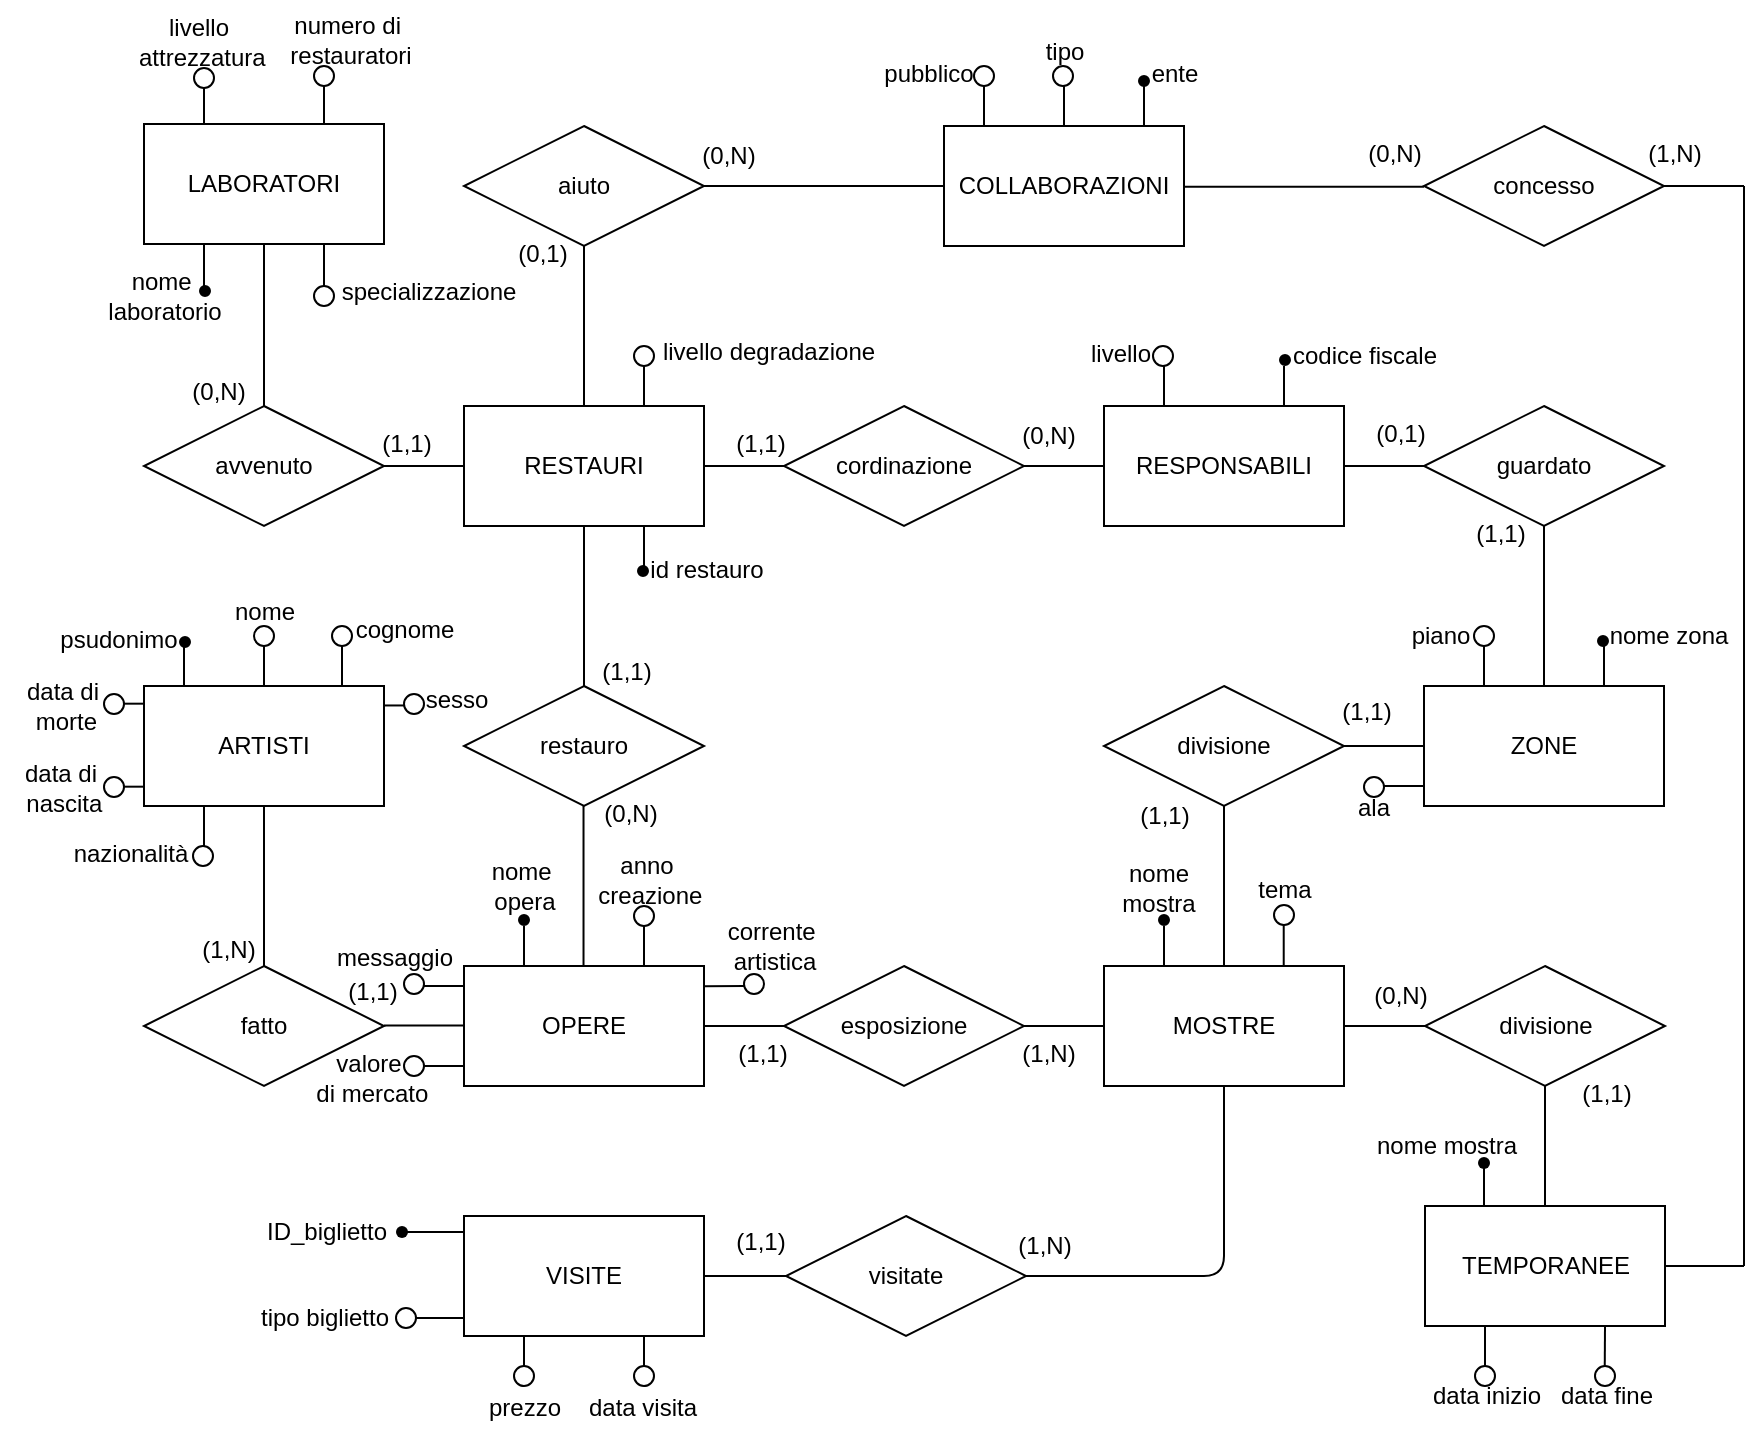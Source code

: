 <mxfile>
    <diagram name="Page-1" id="luR2FFAwwnQC8byFWhqQ">
        <mxGraphModel dx="1461" dy="1836" grid="1" gridSize="10" guides="1" tooltips="1" connect="1" arrows="1" fold="1" page="1" pageScale="1" pageWidth="827" pageHeight="1169" math="0" shadow="0">
            <root>
                <mxCell id="0"/>
                <mxCell id="1" parent="0"/>
                <mxCell id="AryeixgYwKDA9CnlknnB-269" value="OPERE" style="rounded=0;whiteSpace=wrap;html=1;" parent="1" vertex="1">
                    <mxGeometry x="360" y="480" width="120" height="60" as="geometry"/>
                </mxCell>
                <mxCell id="AryeixgYwKDA9CnlknnB-270" value="fatto" style="shape=rhombus;perimeter=rhombusPerimeter;whiteSpace=wrap;html=1;align=center;" parent="1" vertex="1">
                    <mxGeometry x="200" y="480" width="120" height="60" as="geometry"/>
                </mxCell>
                <mxCell id="AryeixgYwKDA9CnlknnB-271" value="ARTISTI" style="rounded=0;whiteSpace=wrap;html=1;" parent="1" vertex="1">
                    <mxGeometry x="200" y="340" width="120" height="60" as="geometry"/>
                </mxCell>
                <mxCell id="AryeixgYwKDA9CnlknnB-282" value="restauro" style="shape=rhombus;perimeter=rhombusPerimeter;whiteSpace=wrap;html=1;align=center;" parent="1" vertex="1">
                    <mxGeometry x="360" y="340" width="120" height="60" as="geometry"/>
                </mxCell>
                <mxCell id="AryeixgYwKDA9CnlknnB-283" value="RESTAURI" style="rounded=0;whiteSpace=wrap;html=1;" parent="1" vertex="1">
                    <mxGeometry x="360" y="200" width="120" height="60" as="geometry"/>
                </mxCell>
                <mxCell id="AryeixgYwKDA9CnlknnB-284" value="avvenuto" style="shape=rhombus;perimeter=rhombusPerimeter;whiteSpace=wrap;html=1;align=center;" parent="1" vertex="1">
                    <mxGeometry x="200" y="200" width="120" height="60" as="geometry"/>
                </mxCell>
                <mxCell id="AryeixgYwKDA9CnlknnB-285" value="LABORATORI" style="rounded=0;whiteSpace=wrap;html=1;" parent="1" vertex="1">
                    <mxGeometry x="200" y="59" width="120" height="60" as="geometry"/>
                </mxCell>
                <mxCell id="AryeixgYwKDA9CnlknnB-286" value="" style="endArrow=none;html=1;rounded=0;exitX=0.5;exitY=1;exitDx=0;exitDy=0;entryX=0.5;entryY=0;entryDx=0;entryDy=0;" parent="1" source="AryeixgYwKDA9CnlknnB-285" target="AryeixgYwKDA9CnlknnB-284" edge="1">
                    <mxGeometry width="50" height="50" relative="1" as="geometry">
                        <mxPoint x="150" y="280" as="sourcePoint"/>
                        <mxPoint x="200" y="230" as="targetPoint"/>
                    </mxGeometry>
                </mxCell>
                <mxCell id="AryeixgYwKDA9CnlknnB-287" value="" style="endArrow=none;html=1;rounded=0;" parent="1" source="AryeixgYwKDA9CnlknnB-284" edge="1">
                    <mxGeometry width="50" height="50" relative="1" as="geometry">
                        <mxPoint x="310" y="280" as="sourcePoint"/>
                        <mxPoint x="360" y="230" as="targetPoint"/>
                    </mxGeometry>
                </mxCell>
                <mxCell id="AryeixgYwKDA9CnlknnB-288" value="" style="endArrow=none;html=1;rounded=0;entryX=0.5;entryY=1;entryDx=0;entryDy=0;exitX=0.5;exitY=0;exitDx=0;exitDy=0;" parent="1" source="AryeixgYwKDA9CnlknnB-282" target="AryeixgYwKDA9CnlknnB-283" edge="1">
                    <mxGeometry width="50" height="50" relative="1" as="geometry">
                        <mxPoint x="380" y="360" as="sourcePoint"/>
                        <mxPoint x="430" y="310" as="targetPoint"/>
                    </mxGeometry>
                </mxCell>
                <mxCell id="AryeixgYwKDA9CnlknnB-289" value="" style="endArrow=none;html=1;rounded=0;entryX=0.5;entryY=1;entryDx=0;entryDy=0;exitX=0.5;exitY=0;exitDx=0;exitDy=0;" parent="1" edge="1">
                    <mxGeometry width="50" height="50" relative="1" as="geometry">
                        <mxPoint x="419.76" y="480" as="sourcePoint"/>
                        <mxPoint x="419.76" y="400" as="targetPoint"/>
                    </mxGeometry>
                </mxCell>
                <mxCell id="AryeixgYwKDA9CnlknnB-298" value="esposizione" style="shape=rhombus;perimeter=rhombusPerimeter;whiteSpace=wrap;html=1;align=center;" parent="1" vertex="1">
                    <mxGeometry x="520" y="480" width="120" height="60" as="geometry"/>
                </mxCell>
                <mxCell id="AryeixgYwKDA9CnlknnB-303" value="MOSTRE" style="rounded=0;whiteSpace=wrap;html=1;" parent="1" vertex="1">
                    <mxGeometry x="680" y="480" width="120" height="60" as="geometry"/>
                </mxCell>
                <mxCell id="AryeixgYwKDA9CnlknnB-304" value="COLLABORAZIONI" style="rounded=0;whiteSpace=wrap;html=1;" parent="1" vertex="1">
                    <mxGeometry x="600" y="60" width="120" height="60" as="geometry"/>
                </mxCell>
                <mxCell id="AryeixgYwKDA9CnlknnB-305" value="aiuto" style="shape=rhombus;perimeter=rhombusPerimeter;whiteSpace=wrap;html=1;align=center;" parent="1" vertex="1">
                    <mxGeometry x="360" y="60" width="120" height="60" as="geometry"/>
                </mxCell>
                <mxCell id="AryeixgYwKDA9CnlknnB-306" value="" style="endArrow=none;html=1;rounded=0;entryX=0.5;entryY=1;entryDx=0;entryDy=0;" parent="1" target="AryeixgYwKDA9CnlknnB-305" edge="1">
                    <mxGeometry width="50" height="50" relative="1" as="geometry">
                        <mxPoint x="420" y="200" as="sourcePoint"/>
                        <mxPoint x="470" y="150" as="targetPoint"/>
                    </mxGeometry>
                </mxCell>
                <mxCell id="AryeixgYwKDA9CnlknnB-307" value="" style="endArrow=none;html=1;rounded=0;entryX=0;entryY=0.5;entryDx=0;entryDy=0;" parent="1" target="AryeixgYwKDA9CnlknnB-304" edge="1">
                    <mxGeometry width="50" height="50" relative="1" as="geometry">
                        <mxPoint x="480" y="90" as="sourcePoint"/>
                        <mxPoint x="530" y="40" as="targetPoint"/>
                    </mxGeometry>
                </mxCell>
                <mxCell id="AryeixgYwKDA9CnlknnB-311" value="" style="endArrow=none;html=1;rounded=0;entryX=0;entryY=0.5;entryDx=0;entryDy=0;" parent="1" target="AryeixgYwKDA9CnlknnB-298" edge="1">
                    <mxGeometry width="50" height="50" relative="1" as="geometry">
                        <mxPoint x="480" y="510" as="sourcePoint"/>
                        <mxPoint x="530" y="460" as="targetPoint"/>
                    </mxGeometry>
                </mxCell>
                <mxCell id="AryeixgYwKDA9CnlknnB-313" value="concesso" style="shape=rhombus;perimeter=rhombusPerimeter;whiteSpace=wrap;html=1;align=center;" parent="1" vertex="1">
                    <mxGeometry x="840" y="60" width="120" height="60" as="geometry"/>
                </mxCell>
                <mxCell id="AryeixgYwKDA9CnlknnB-314" value="TEMPORANEE" style="rounded=0;whiteSpace=wrap;html=1;" parent="1" vertex="1">
                    <mxGeometry x="840.5" y="600" width="120" height="60" as="geometry"/>
                </mxCell>
                <mxCell id="AryeixgYwKDA9CnlknnB-323" value="" style="endArrow=none;html=1;rounded=0;exitX=1;exitY=0.5;exitDx=0;exitDy=0;" parent="1" source="AryeixgYwKDA9CnlknnB-313" edge="1">
                    <mxGeometry width="50" height="50" relative="1" as="geometry">
                        <mxPoint x="990" y="80" as="sourcePoint"/>
                        <mxPoint x="1000" y="90" as="targetPoint"/>
                    </mxGeometry>
                </mxCell>
                <mxCell id="AryeixgYwKDA9CnlknnB-324" value="" style="endArrow=none;html=1;rounded=0;entryX=0;entryY=0.5;entryDx=0;entryDy=0;" parent="1" edge="1">
                    <mxGeometry width="50" height="50" relative="1" as="geometry">
                        <mxPoint x="720" y="90.41" as="sourcePoint"/>
                        <mxPoint x="840" y="90.41" as="targetPoint"/>
                    </mxGeometry>
                </mxCell>
                <mxCell id="AryeixgYwKDA9CnlknnB-326" value="RESPONSABILI" style="rounded=0;whiteSpace=wrap;html=1;" parent="1" vertex="1">
                    <mxGeometry x="680" y="200" width="120" height="60" as="geometry"/>
                </mxCell>
                <mxCell id="AryeixgYwKDA9CnlknnB-327" value="ZONE" style="rounded=0;whiteSpace=wrap;html=1;" parent="1" vertex="1">
                    <mxGeometry x="840" y="340" width="120" height="60" as="geometry"/>
                </mxCell>
                <mxCell id="AryeixgYwKDA9CnlknnB-328" value="cordinazione" style="shape=rhombus;perimeter=rhombusPerimeter;whiteSpace=wrap;html=1;align=center;" parent="1" vertex="1">
                    <mxGeometry x="520" y="200" width="120" height="60" as="geometry"/>
                </mxCell>
                <mxCell id="AryeixgYwKDA9CnlknnB-330" value="" style="endArrow=none;html=1;rounded=0;exitX=1;exitY=0.5;exitDx=0;exitDy=0;entryX=0;entryY=0.5;entryDx=0;entryDy=0;" parent="1" source="AryeixgYwKDA9CnlknnB-283" target="AryeixgYwKDA9CnlknnB-328" edge="1">
                    <mxGeometry width="50" height="50" relative="1" as="geometry">
                        <mxPoint x="510" y="230" as="sourcePoint"/>
                        <mxPoint x="560" y="180" as="targetPoint"/>
                    </mxGeometry>
                </mxCell>
                <mxCell id="AryeixgYwKDA9CnlknnB-332" value="guardato" style="shape=rhombus;perimeter=rhombusPerimeter;whiteSpace=wrap;html=1;align=center;" parent="1" vertex="1">
                    <mxGeometry x="840" y="200" width="120" height="60" as="geometry"/>
                </mxCell>
                <mxCell id="AryeixgYwKDA9CnlknnB-333" value="" style="endArrow=none;html=1;rounded=0;entryX=0;entryY=0.5;entryDx=0;entryDy=0;" parent="1" target="AryeixgYwKDA9CnlknnB-326" edge="1">
                    <mxGeometry width="50" height="50" relative="1" as="geometry">
                        <mxPoint x="640" y="230" as="sourcePoint"/>
                        <mxPoint x="690" y="180" as="targetPoint"/>
                    </mxGeometry>
                </mxCell>
                <mxCell id="AryeixgYwKDA9CnlknnB-334" value="divisione" style="shape=rhombus;perimeter=rhombusPerimeter;whiteSpace=wrap;html=1;align=center;" parent="1" vertex="1">
                    <mxGeometry x="680" y="340" width="120" height="60" as="geometry"/>
                </mxCell>
                <mxCell id="AryeixgYwKDA9CnlknnB-335" value="" style="endArrow=none;html=1;rounded=0;entryX=0.5;entryY=1;entryDx=0;entryDy=0;exitX=0.5;exitY=0;exitDx=0;exitDy=0;" parent="1" source="AryeixgYwKDA9CnlknnB-303" target="AryeixgYwKDA9CnlknnB-334" edge="1">
                    <mxGeometry width="50" height="50" relative="1" as="geometry">
                        <mxPoint x="720" y="470" as="sourcePoint"/>
                        <mxPoint x="770" y="420" as="targetPoint"/>
                    </mxGeometry>
                </mxCell>
                <mxCell id="AryeixgYwKDA9CnlknnB-336" value="" style="endArrow=none;html=1;rounded=0;exitX=1;exitY=0.5;exitDx=0;exitDy=0;entryX=0;entryY=0.5;entryDx=0;entryDy=0;" parent="1" source="AryeixgYwKDA9CnlknnB-334" target="AryeixgYwKDA9CnlknnB-327" edge="1">
                    <mxGeometry width="50" height="50" relative="1" as="geometry">
                        <mxPoint x="830" y="320" as="sourcePoint"/>
                        <mxPoint x="880" y="270" as="targetPoint"/>
                    </mxGeometry>
                </mxCell>
                <mxCell id="AryeixgYwKDA9CnlknnB-337" value="" style="endArrow=none;html=1;rounded=0;exitX=1;exitY=0.5;exitDx=0;exitDy=0;entryX=0;entryY=0.5;entryDx=0;entryDy=0;" parent="1" source="AryeixgYwKDA9CnlknnB-326" target="AryeixgYwKDA9CnlknnB-332" edge="1">
                    <mxGeometry width="50" height="50" relative="1" as="geometry">
                        <mxPoint x="880" y="300" as="sourcePoint"/>
                        <mxPoint x="930" y="250" as="targetPoint"/>
                    </mxGeometry>
                </mxCell>
                <mxCell id="AryeixgYwKDA9CnlknnB-338" value="" style="endArrow=none;html=1;rounded=0;entryX=0.5;entryY=1;entryDx=0;entryDy=0;exitX=0.5;exitY=0;exitDx=0;exitDy=0;" parent="1" source="AryeixgYwKDA9CnlknnB-327" target="AryeixgYwKDA9CnlknnB-332" edge="1">
                    <mxGeometry width="50" height="50" relative="1" as="geometry">
                        <mxPoint x="860" y="350" as="sourcePoint"/>
                        <mxPoint x="910" y="300" as="targetPoint"/>
                    </mxGeometry>
                </mxCell>
                <mxCell id="AryeixgYwKDA9CnlknnB-339" value="" style="endArrow=none;html=1;rounded=0;entryX=0;entryY=0.5;entryDx=0;entryDy=0;" parent="1" target="AryeixgYwKDA9CnlknnB-303" edge="1">
                    <mxGeometry width="50" height="50" relative="1" as="geometry">
                        <mxPoint x="640" y="510" as="sourcePoint"/>
                        <mxPoint x="690" y="460" as="targetPoint"/>
                    </mxGeometry>
                </mxCell>
                <mxCell id="Yn2UF99OzoSKR1iccTGJ-1" value="id restauro" style="text;html=1;align=center;verticalAlign=middle;resizable=0;points=[];autosize=1;strokeColor=none;fillColor=none;" parent="1" vertex="1">
                    <mxGeometry x="441" y="267" width="80" height="30" as="geometry"/>
                </mxCell>
                <mxCell id="Yn2UF99OzoSKR1iccTGJ-2" value="livello degradazione" style="text;html=1;align=center;verticalAlign=middle;resizable=0;points=[];autosize=1;strokeColor=none;fillColor=none;" parent="1" vertex="1">
                    <mxGeometry x="447" y="158" width="130" height="30" as="geometry"/>
                </mxCell>
                <mxCell id="Yn2UF99OzoSKR1iccTGJ-3" value="nome&amp;nbsp;&lt;div&gt;opera&lt;/div&gt;" style="text;html=1;align=center;verticalAlign=middle;resizable=0;points=[];autosize=1;strokeColor=none;fillColor=none;" parent="1" vertex="1">
                    <mxGeometry x="360" y="420" width="60" height="40" as="geometry"/>
                </mxCell>
                <mxCell id="Yn2UF99OzoSKR1iccTGJ-4" value="anno&lt;div&gt;&amp;nbsp;creazione&lt;/div&gt;" style="text;html=1;align=center;verticalAlign=middle;resizable=0;points=[];autosize=1;strokeColor=none;fillColor=none;" parent="1" vertex="1">
                    <mxGeometry x="411" y="416.5" width="80" height="40" as="geometry"/>
                </mxCell>
                <mxCell id="Yn2UF99OzoSKR1iccTGJ-5" value="valore&lt;div&gt;&amp;nbsp;di mercato&lt;/div&gt;" style="text;html=1;align=center;verticalAlign=middle;resizable=0;points=[];autosize=1;strokeColor=none;fillColor=none;" parent="1" vertex="1">
                    <mxGeometry x="272" y="515.5" width="80" height="40" as="geometry"/>
                </mxCell>
                <mxCell id="Yn2UF99OzoSKR1iccTGJ-6" value="messaggio" style="text;html=1;align=center;verticalAlign=middle;resizable=0;points=[];autosize=1;strokeColor=none;fillColor=none;" parent="1" vertex="1">
                    <mxGeometry x="285" y="461" width="80" height="30" as="geometry"/>
                </mxCell>
                <mxCell id="Yn2UF99OzoSKR1iccTGJ-7" value="corrente&amp;nbsp;&lt;div&gt;artistica&lt;/div&gt;" style="text;html=1;align=center;verticalAlign=middle;resizable=0;points=[];autosize=1;strokeColor=none;fillColor=none;" parent="1" vertex="1">
                    <mxGeometry x="480" y="450" width="70" height="40" as="geometry"/>
                </mxCell>
                <mxCell id="Yn2UF99OzoSKR1iccTGJ-8" value="livello&lt;div&gt;&amp;nbsp;attrezzatura&lt;/div&gt;" style="text;html=1;align=center;verticalAlign=middle;resizable=0;points=[];autosize=1;strokeColor=none;fillColor=none;" parent="1" vertex="1">
                    <mxGeometry x="182" y="-2" width="90" height="40" as="geometry"/>
                </mxCell>
                <mxCell id="Yn2UF99OzoSKR1iccTGJ-9" value="specializzazione" style="text;html=1;align=center;verticalAlign=middle;resizable=0;points=[];autosize=1;strokeColor=none;fillColor=none;" parent="1" vertex="1">
                    <mxGeometry x="287" y="128" width="110" height="30" as="geometry"/>
                </mxCell>
                <mxCell id="Yn2UF99OzoSKR1iccTGJ-10" value="nome&amp;nbsp;&lt;div&gt;laboratorio&lt;/div&gt;" style="text;html=1;align=center;verticalAlign=middle;resizable=0;points=[];autosize=1;strokeColor=none;fillColor=none;" parent="1" vertex="1">
                    <mxGeometry x="170" y="125" width="80" height="40" as="geometry"/>
                </mxCell>
                <mxCell id="Yn2UF99OzoSKR1iccTGJ-11" value="numero di&amp;nbsp;&lt;div&gt;restauratori&lt;/div&gt;" style="text;html=1;align=center;verticalAlign=middle;resizable=0;points=[];autosize=1;strokeColor=none;fillColor=none;" parent="1" vertex="1">
                    <mxGeometry x="263" y="-3" width="80" height="40" as="geometry"/>
                </mxCell>
                <mxCell id="Yn2UF99OzoSKR1iccTGJ-18" value="" style="endArrow=none;html=1;rounded=0;exitX=0.5;exitY=1;exitDx=0;exitDy=0;" parent="1" source="AryeixgYwKDA9CnlknnB-271" edge="1">
                    <mxGeometry width="50" height="50" relative="1" as="geometry">
                        <mxPoint x="220" y="480" as="sourcePoint"/>
                        <mxPoint x="260" y="480" as="targetPoint"/>
                    </mxGeometry>
                </mxCell>
                <mxCell id="Yn2UF99OzoSKR1iccTGJ-19" value="" style="endArrow=none;html=1;rounded=0;exitX=1;exitY=0.5;exitDx=0;exitDy=0;" parent="1" edge="1">
                    <mxGeometry width="50" height="50" relative="1" as="geometry">
                        <mxPoint x="320" y="509.81" as="sourcePoint"/>
                        <mxPoint x="360" y="509.81" as="targetPoint"/>
                    </mxGeometry>
                </mxCell>
                <mxCell id="Yn2UF99OzoSKR1iccTGJ-25" value="piano" style="text;html=1;align=center;verticalAlign=middle;resizable=0;points=[];autosize=1;strokeColor=none;fillColor=none;" parent="1" vertex="1">
                    <mxGeometry x="823" y="300" width="50" height="30" as="geometry"/>
                </mxCell>
                <mxCell id="Yn2UF99OzoSKR1iccTGJ-26" value="nome zona" style="text;html=1;align=center;verticalAlign=middle;resizable=0;points=[];autosize=1;strokeColor=none;fillColor=none;" parent="1" vertex="1">
                    <mxGeometry x="922" y="300" width="80" height="30" as="geometry"/>
                </mxCell>
                <mxCell id="Yn2UF99OzoSKR1iccTGJ-27" value="ala" style="text;strokeColor=none;align=center;fillColor=none;html=1;verticalAlign=middle;whiteSpace=wrap;rounded=0;" parent="1" vertex="1">
                    <mxGeometry x="785" y="385.5" width="60" height="30" as="geometry"/>
                </mxCell>
                <mxCell id="Yn2UF99OzoSKR1iccTGJ-28" value="data inizio" style="text;html=1;align=center;verticalAlign=middle;resizable=0;points=[];autosize=1;strokeColor=none;fillColor=none;" parent="1" vertex="1">
                    <mxGeometry x="830.5" y="680" width="80" height="30" as="geometry"/>
                </mxCell>
                <mxCell id="Yn2UF99OzoSKR1iccTGJ-29" value="data fine" style="text;html=1;align=center;verticalAlign=middle;resizable=0;points=[];autosize=1;strokeColor=none;fillColor=none;" parent="1" vertex="1">
                    <mxGeometry x="895.5" y="680" width="70" height="30" as="geometry"/>
                </mxCell>
                <mxCell id="Yn2UF99OzoSKR1iccTGJ-30" value="pubblico" style="text;html=1;align=center;verticalAlign=middle;resizable=0;points=[];autosize=1;strokeColor=none;fillColor=none;" parent="1" vertex="1">
                    <mxGeometry x="557" y="19" width="70" height="30" as="geometry"/>
                </mxCell>
                <mxCell id="Yn2UF99OzoSKR1iccTGJ-31" value="tipo" style="text;html=1;align=center;verticalAlign=middle;resizable=0;points=[];autosize=1;strokeColor=none;fillColor=none;" parent="1" vertex="1">
                    <mxGeometry x="640" y="8" width="40" height="30" as="geometry"/>
                </mxCell>
                <mxCell id="Yn2UF99OzoSKR1iccTGJ-32" value="ente" style="text;html=1;align=center;verticalAlign=middle;resizable=0;points=[];autosize=1;strokeColor=none;fillColor=none;" parent="1" vertex="1">
                    <mxGeometry x="690" y="19" width="50" height="30" as="geometry"/>
                </mxCell>
                <mxCell id="Yn2UF99OzoSKR1iccTGJ-33" value="livello" style="text;html=1;align=center;verticalAlign=middle;resizable=0;points=[];autosize=1;strokeColor=none;fillColor=none;" parent="1" vertex="1">
                    <mxGeometry x="662.5" y="159" width="50" height="30" as="geometry"/>
                </mxCell>
                <mxCell id="Yn2UF99OzoSKR1iccTGJ-34" value="codice fiscale" style="text;html=1;align=center;verticalAlign=middle;resizable=0;points=[];autosize=1;strokeColor=none;fillColor=none;" parent="1" vertex="1">
                    <mxGeometry x="760" y="160" width="100" height="30" as="geometry"/>
                </mxCell>
                <mxCell id="Yn2UF99OzoSKR1iccTGJ-35" value="nome&lt;div&gt;mostra&lt;/div&gt;" style="text;html=1;align=center;verticalAlign=middle;resizable=0;points=[];autosize=1;strokeColor=none;fillColor=none;" parent="1" vertex="1">
                    <mxGeometry x="677" y="421" width="60" height="40" as="geometry"/>
                </mxCell>
                <mxCell id="Yn2UF99OzoSKR1iccTGJ-36" value="tema" style="text;html=1;align=center;verticalAlign=middle;resizable=0;points=[];autosize=1;strokeColor=none;fillColor=none;" parent="1" vertex="1">
                    <mxGeometry x="745" y="426.5" width="50" height="30" as="geometry"/>
                </mxCell>
                <mxCell id="Yn2UF99OzoSKR1iccTGJ-37" value="psudonimo" style="text;html=1;align=center;verticalAlign=middle;resizable=0;points=[];autosize=1;strokeColor=none;fillColor=none;" parent="1" vertex="1">
                    <mxGeometry x="147" y="302" width="80" height="30" as="geometry"/>
                </mxCell>
                <mxCell id="Yn2UF99OzoSKR1iccTGJ-39" value="nome" style="text;html=1;align=center;verticalAlign=middle;resizable=0;points=[];autosize=1;strokeColor=none;fillColor=none;" parent="1" vertex="1">
                    <mxGeometry x="235" y="287.5" width="50" height="30" as="geometry"/>
                </mxCell>
                <mxCell id="Yn2UF99OzoSKR1iccTGJ-41" value="cognome" style="text;html=1;align=center;verticalAlign=middle;resizable=0;points=[];autosize=1;strokeColor=none;fillColor=none;" parent="1" vertex="1">
                    <mxGeometry x="295" y="297" width="70" height="30" as="geometry"/>
                </mxCell>
                <mxCell id="Yn2UF99OzoSKR1iccTGJ-42" value="nazionalità" style="text;html=1;align=center;verticalAlign=middle;resizable=0;points=[];autosize=1;strokeColor=none;fillColor=none;" parent="1" vertex="1">
                    <mxGeometry x="152.5" y="409" width="80" height="30" as="geometry"/>
                </mxCell>
                <mxCell id="Yn2UF99OzoSKR1iccTGJ-43" value="sesso" style="text;html=1;align=center;verticalAlign=middle;resizable=0;points=[];autosize=1;strokeColor=none;fillColor=none;" parent="1" vertex="1">
                    <mxGeometry x="331" y="332" width="50" height="30" as="geometry"/>
                </mxCell>
                <mxCell id="Yn2UF99OzoSKR1iccTGJ-44" value="data di&lt;div&gt;&amp;nbsp;nascita&lt;/div&gt;" style="text;html=1;align=center;verticalAlign=middle;resizable=0;points=[];autosize=1;strokeColor=none;fillColor=none;" parent="1" vertex="1">
                    <mxGeometry x="128" y="370.5" width="60" height="40" as="geometry"/>
                </mxCell>
                <mxCell id="Yn2UF99OzoSKR1iccTGJ-45" value="data di&lt;div&gt;&amp;nbsp;morte&lt;/div&gt;" style="text;html=1;align=center;verticalAlign=middle;resizable=0;points=[];autosize=1;strokeColor=none;fillColor=none;" parent="1" vertex="1">
                    <mxGeometry x="129" y="329.5" width="60" height="40" as="geometry"/>
                </mxCell>
                <mxCell id="Yn2UF99OzoSKR1iccTGJ-80" value="" style="endArrow=none;html=1;rounded=0;entryX=0.25;entryY=0;entryDx=0;entryDy=0;" parent="1" target="AryeixgYwKDA9CnlknnB-269" edge="1">
                    <mxGeometry width="50" height="50" relative="1" as="geometry">
                        <mxPoint x="390" y="460" as="sourcePoint"/>
                        <mxPoint x="350" y="480" as="targetPoint"/>
                    </mxGeometry>
                </mxCell>
                <mxCell id="Yn2UF99OzoSKR1iccTGJ-81" value="" style="endArrow=none;html=1;rounded=0;entryX=0.75;entryY=0;entryDx=0;entryDy=0;" parent="1" target="AryeixgYwKDA9CnlknnB-269" edge="1">
                    <mxGeometry width="50" height="50" relative="1" as="geometry">
                        <mxPoint x="450" y="460" as="sourcePoint"/>
                        <mxPoint x="400" y="490" as="targetPoint"/>
                    </mxGeometry>
                </mxCell>
                <mxCell id="Yn2UF99OzoSKR1iccTGJ-82" value="" style="endArrow=none;html=1;rounded=0;entryX=0.996;entryY=0.169;entryDx=0;entryDy=0;entryPerimeter=0;" parent="1" target="AryeixgYwKDA9CnlknnB-269" edge="1">
                    <mxGeometry width="50" height="50" relative="1" as="geometry">
                        <mxPoint x="500" y="490" as="sourcePoint"/>
                        <mxPoint x="495.18" y="490.5" as="targetPoint"/>
                        <Array as="points"/>
                    </mxGeometry>
                </mxCell>
                <mxCell id="Yn2UF99OzoSKR1iccTGJ-83" value="" style="endArrow=none;html=1;rounded=0;" parent="1" edge="1">
                    <mxGeometry width="50" height="50" relative="1" as="geometry">
                        <mxPoint x="340" y="490" as="sourcePoint"/>
                        <mxPoint x="360" y="490" as="targetPoint"/>
                    </mxGeometry>
                </mxCell>
                <mxCell id="Yn2UF99OzoSKR1iccTGJ-84" value="" style="endArrow=none;html=1;rounded=0;" parent="1" edge="1">
                    <mxGeometry width="50" height="50" relative="1" as="geometry">
                        <mxPoint x="340" y="530" as="sourcePoint"/>
                        <mxPoint x="360" y="530" as="targetPoint"/>
                    </mxGeometry>
                </mxCell>
                <mxCell id="Yn2UF99OzoSKR1iccTGJ-88" value="" style="ellipse;whiteSpace=wrap;html=1;aspect=fixed;" parent="1" vertex="1">
                    <mxGeometry x="500" y="484" width="10" height="10" as="geometry"/>
                </mxCell>
                <mxCell id="Yn2UF99OzoSKR1iccTGJ-89" value="" style="ellipse;whiteSpace=wrap;html=1;aspect=fixed;" parent="1" vertex="1">
                    <mxGeometry x="445" y="450" width="10" height="10" as="geometry"/>
                </mxCell>
                <mxCell id="Yn2UF99OzoSKR1iccTGJ-90" value="" style="ellipse;whiteSpace=wrap;html=1;aspect=fixed;fillColor=#000000;" parent="1" vertex="1">
                    <mxGeometry x="387.5" y="454.5" width="5" height="5" as="geometry"/>
                </mxCell>
                <mxCell id="Yn2UF99OzoSKR1iccTGJ-91" value="" style="ellipse;whiteSpace=wrap;html=1;aspect=fixed;" parent="1" vertex="1">
                    <mxGeometry x="330" y="484" width="10" height="10" as="geometry"/>
                </mxCell>
                <mxCell id="Yn2UF99OzoSKR1iccTGJ-92" value="" style="ellipse;whiteSpace=wrap;html=1;aspect=fixed;" parent="1" vertex="1">
                    <mxGeometry x="330" y="525" width="10" height="10" as="geometry"/>
                </mxCell>
                <mxCell id="Yn2UF99OzoSKR1iccTGJ-93" value="" style="endArrow=none;html=1;rounded=0;exitX=0.25;exitY=0;exitDx=0;exitDy=0;" parent="1" source="AryeixgYwKDA9CnlknnB-303" edge="1">
                    <mxGeometry width="50" height="50" relative="1" as="geometry">
                        <mxPoint x="620" y="450" as="sourcePoint"/>
                        <mxPoint x="710" y="460" as="targetPoint"/>
                    </mxGeometry>
                </mxCell>
                <mxCell id="Yn2UF99OzoSKR1iccTGJ-94" value="" style="endArrow=none;html=1;rounded=0;exitX=0.75;exitY=0;exitDx=0;exitDy=0;" parent="1" edge="1">
                    <mxGeometry width="50" height="50" relative="1" as="geometry">
                        <mxPoint x="960" y="390.5" as="sourcePoint"/>
                        <mxPoint x="960" y="370.5" as="targetPoint"/>
                    </mxGeometry>
                </mxCell>
                <mxCell id="Yn2UF99OzoSKR1iccTGJ-95" value="" style="ellipse;whiteSpace=wrap;html=1;aspect=fixed;fillColor=#000000;" parent="1" vertex="1">
                    <mxGeometry x="707.5" y="454.5" width="5" height="5" as="geometry"/>
                </mxCell>
                <mxCell id="Yn2UF99OzoSKR1iccTGJ-98" value="" style="endArrow=none;html=1;rounded=0;" parent="1" edge="1">
                    <mxGeometry width="50" height="50" relative="1" as="geometry">
                        <mxPoint x="870.5" y="680" as="sourcePoint"/>
                        <mxPoint x="870.5" y="660" as="targetPoint"/>
                    </mxGeometry>
                </mxCell>
                <mxCell id="Yn2UF99OzoSKR1iccTGJ-99" value="" style="endArrow=none;html=1;rounded=0;entryX=0.75;entryY=1;entryDx=0;entryDy=0;" parent="1" target="AryeixgYwKDA9CnlknnB-314" edge="1">
                    <mxGeometry width="50" height="50" relative="1" as="geometry">
                        <mxPoint x="930.38" y="680" as="sourcePoint"/>
                        <mxPoint x="930.38" y="660" as="targetPoint"/>
                    </mxGeometry>
                </mxCell>
                <mxCell id="Yn2UF99OzoSKR1iccTGJ-100" value="" style="ellipse;whiteSpace=wrap;html=1;aspect=fixed;" parent="1" vertex="1">
                    <mxGeometry x="865.5" y="680" width="10" height="10" as="geometry"/>
                </mxCell>
                <mxCell id="Yn2UF99OzoSKR1iccTGJ-101" value="" style="ellipse;whiteSpace=wrap;html=1;aspect=fixed;" parent="1" vertex="1">
                    <mxGeometry x="925.5" y="680" width="10" height="10" as="geometry"/>
                </mxCell>
                <mxCell id="Yn2UF99OzoSKR1iccTGJ-102" value="" style="ellipse;whiteSpace=wrap;html=1;aspect=fixed;" parent="1" vertex="1">
                    <mxGeometry x="765" y="449.5" width="10" height="10" as="geometry"/>
                </mxCell>
                <mxCell id="Yn2UF99OzoSKR1iccTGJ-103" value="" style="endArrow=none;html=1;rounded=0;exitX=0.25;exitY=0;exitDx=0;exitDy=0;" parent="1" source="AryeixgYwKDA9CnlknnB-327" edge="1">
                    <mxGeometry width="50" height="50" relative="1" as="geometry">
                        <mxPoint x="870" y="350" as="sourcePoint"/>
                        <mxPoint x="870" y="320" as="targetPoint"/>
                    </mxGeometry>
                </mxCell>
                <mxCell id="Yn2UF99OzoSKR1iccTGJ-104" value="" style="endArrow=none;html=1;rounded=0;exitX=0.75;exitY=0;exitDx=0;exitDy=0;" parent="1" source="AryeixgYwKDA9CnlknnB-327" edge="1">
                    <mxGeometry width="50" height="50" relative="1" as="geometry">
                        <mxPoint x="880" y="350" as="sourcePoint"/>
                        <mxPoint x="930" y="320" as="targetPoint"/>
                    </mxGeometry>
                </mxCell>
                <mxCell id="Yn2UF99OzoSKR1iccTGJ-106" value="" style="endArrow=none;html=1;rounded=0;" parent="1" edge="1">
                    <mxGeometry width="50" height="50" relative="1" as="geometry">
                        <mxPoint x="840" y="390" as="sourcePoint"/>
                        <mxPoint x="820" y="390" as="targetPoint"/>
                    </mxGeometry>
                </mxCell>
                <mxCell id="Yn2UF99OzoSKR1iccTGJ-107" value="" style="ellipse;whiteSpace=wrap;html=1;aspect=fixed;" parent="1" vertex="1">
                    <mxGeometry x="810" y="385.5" width="10" height="10" as="geometry"/>
                </mxCell>
                <mxCell id="Yn2UF99OzoSKR1iccTGJ-108" value="" style="ellipse;whiteSpace=wrap;html=1;aspect=fixed;" parent="1" vertex="1">
                    <mxGeometry x="865" y="310" width="10" height="10" as="geometry"/>
                </mxCell>
                <mxCell id="Yn2UF99OzoSKR1iccTGJ-109" value="" style="ellipse;whiteSpace=wrap;html=1;aspect=fixed;fillColor=#000000;" parent="1" vertex="1">
                    <mxGeometry x="927" y="315" width="5" height="5" as="geometry"/>
                </mxCell>
                <mxCell id="Yn2UF99OzoSKR1iccTGJ-110" value="" style="endArrow=none;html=1;rounded=0;exitX=0.75;exitY=0;exitDx=0;exitDy=0;" parent="1" source="AryeixgYwKDA9CnlknnB-326" edge="1">
                    <mxGeometry width="50" height="50" relative="1" as="geometry">
                        <mxPoint x="830" y="260" as="sourcePoint"/>
                        <mxPoint x="770" y="180" as="targetPoint"/>
                    </mxGeometry>
                </mxCell>
                <mxCell id="Yn2UF99OzoSKR1iccTGJ-111" value="" style="endArrow=none;html=1;rounded=0;exitX=0.25;exitY=0;exitDx=0;exitDy=0;" parent="1" source="AryeixgYwKDA9CnlknnB-326" edge="1">
                    <mxGeometry width="50" height="50" relative="1" as="geometry">
                        <mxPoint x="712.5" y="185" as="sourcePoint"/>
                        <mxPoint x="710" y="180" as="targetPoint"/>
                    </mxGeometry>
                </mxCell>
                <mxCell id="Yn2UF99OzoSKR1iccTGJ-112" value="" style="ellipse;whiteSpace=wrap;html=1;aspect=fixed;" parent="1" vertex="1">
                    <mxGeometry x="704.5" y="170" width="10" height="10" as="geometry"/>
                </mxCell>
                <mxCell id="Yn2UF99OzoSKR1iccTGJ-113" value="" style="ellipse;whiteSpace=wrap;html=1;aspect=fixed;fillColor=#000000;" parent="1" vertex="1">
                    <mxGeometry x="768" y="174.5" width="5" height="5" as="geometry"/>
                </mxCell>
                <mxCell id="Yn2UF99OzoSKR1iccTGJ-114" value="" style="endArrow=none;html=1;rounded=0;exitX=0.5;exitY=0;exitDx=0;exitDy=0;" parent="1" source="AryeixgYwKDA9CnlknnB-304" edge="1">
                    <mxGeometry width="50" height="50" relative="1" as="geometry">
                        <mxPoint x="510" y="70" as="sourcePoint"/>
                        <mxPoint x="660" y="40" as="targetPoint"/>
                    </mxGeometry>
                </mxCell>
                <mxCell id="Yn2UF99OzoSKR1iccTGJ-115" value="" style="endArrow=none;html=1;rounded=0;exitX=0.5;exitY=0;exitDx=0;exitDy=0;" parent="1" edge="1">
                    <mxGeometry width="50" height="50" relative="1" as="geometry">
                        <mxPoint x="700" y="60" as="sourcePoint"/>
                        <mxPoint x="700" y="40" as="targetPoint"/>
                    </mxGeometry>
                </mxCell>
                <mxCell id="Yn2UF99OzoSKR1iccTGJ-116" value="" style="endArrow=none;html=1;rounded=0;exitX=0.5;exitY=0;exitDx=0;exitDy=0;" parent="1" edge="1">
                    <mxGeometry width="50" height="50" relative="1" as="geometry">
                        <mxPoint x="620" y="60" as="sourcePoint"/>
                        <mxPoint x="620" y="40" as="targetPoint"/>
                    </mxGeometry>
                </mxCell>
                <mxCell id="Yn2UF99OzoSKR1iccTGJ-117" value="" style="ellipse;whiteSpace=wrap;html=1;aspect=fixed;fillColor=#000000;" parent="1" vertex="1">
                    <mxGeometry x="697.5" y="35" width="5" height="5" as="geometry"/>
                </mxCell>
                <mxCell id="Yn2UF99OzoSKR1iccTGJ-118" value="" style="ellipse;whiteSpace=wrap;html=1;aspect=fixed;" parent="1" vertex="1">
                    <mxGeometry x="654.5" y="30" width="10" height="10" as="geometry"/>
                </mxCell>
                <mxCell id="Yn2UF99OzoSKR1iccTGJ-119" value="" style="ellipse;whiteSpace=wrap;html=1;aspect=fixed;" parent="1" vertex="1">
                    <mxGeometry x="615" y="30" width="10" height="10" as="geometry"/>
                </mxCell>
                <mxCell id="Yn2UF99OzoSKR1iccTGJ-120" value="" style="endArrow=none;html=1;rounded=0;exitX=0.75;exitY=1;exitDx=0;exitDy=0;" parent="1" source="AryeixgYwKDA9CnlknnB-283" edge="1">
                    <mxGeometry width="50" height="50" relative="1" as="geometry">
                        <mxPoint x="390" y="180" as="sourcePoint"/>
                        <mxPoint x="450" y="280" as="targetPoint"/>
                    </mxGeometry>
                </mxCell>
                <mxCell id="Yn2UF99OzoSKR1iccTGJ-121" value="" style="endArrow=none;html=1;rounded=0;entryX=0.75;entryY=0;entryDx=0;entryDy=0;" parent="1" target="AryeixgYwKDA9CnlknnB-283" edge="1">
                    <mxGeometry width="50" height="50" relative="1" as="geometry">
                        <mxPoint x="450" y="180" as="sourcePoint"/>
                        <mxPoint x="400" y="210" as="targetPoint"/>
                    </mxGeometry>
                </mxCell>
                <mxCell id="Yn2UF99OzoSKR1iccTGJ-122" value="" style="ellipse;whiteSpace=wrap;html=1;aspect=fixed;" parent="1" vertex="1">
                    <mxGeometry x="445" y="170" width="10" height="10" as="geometry"/>
                </mxCell>
                <mxCell id="Yn2UF99OzoSKR1iccTGJ-123" value="" style="ellipse;whiteSpace=wrap;html=1;aspect=fixed;fillColor=#000000;" parent="1" vertex="1">
                    <mxGeometry x="447" y="280" width="5" height="5" as="geometry"/>
                </mxCell>
                <mxCell id="Yn2UF99OzoSKR1iccTGJ-127" value="" style="endArrow=none;html=1;rounded=0;exitX=0.75;exitY=0;exitDx=0;exitDy=0;" parent="1" source="AryeixgYwKDA9CnlknnB-285" edge="1">
                    <mxGeometry width="50" height="50" relative="1" as="geometry">
                        <mxPoint x="350" y="69" as="sourcePoint"/>
                        <mxPoint x="290" y="40" as="targetPoint"/>
                    </mxGeometry>
                </mxCell>
                <mxCell id="Yn2UF99OzoSKR1iccTGJ-128" value="" style="endArrow=none;html=1;rounded=0;exitX=0.25;exitY=0;exitDx=0;exitDy=0;" parent="1" source="AryeixgYwKDA9CnlknnB-285" edge="1">
                    <mxGeometry width="50" height="50" relative="1" as="geometry">
                        <mxPoint x="230" y="60" as="sourcePoint"/>
                        <mxPoint x="230" y="41" as="targetPoint"/>
                    </mxGeometry>
                </mxCell>
                <mxCell id="Yn2UF99OzoSKR1iccTGJ-129" value="" style="endArrow=none;html=1;rounded=0;exitX=0.25;exitY=1;exitDx=0;exitDy=0;" parent="1" source="AryeixgYwKDA9CnlknnB-285" edge="1">
                    <mxGeometry width="50" height="50" relative="1" as="geometry">
                        <mxPoint x="240" y="69" as="sourcePoint"/>
                        <mxPoint x="230" y="140" as="targetPoint"/>
                    </mxGeometry>
                </mxCell>
                <mxCell id="Yn2UF99OzoSKR1iccTGJ-130" value="" style="endArrow=none;html=1;rounded=0;exitX=0.75;exitY=1;exitDx=0;exitDy=0;" parent="1" source="AryeixgYwKDA9CnlknnB-285" edge="1">
                    <mxGeometry width="50" height="50" relative="1" as="geometry">
                        <mxPoint x="306.86" y="129" as="sourcePoint"/>
                        <mxPoint x="290" y="140" as="targetPoint"/>
                    </mxGeometry>
                </mxCell>
                <mxCell id="Yn2UF99OzoSKR1iccTGJ-131" value="" style="ellipse;whiteSpace=wrap;html=1;aspect=fixed;" parent="1" vertex="1">
                    <mxGeometry x="285" y="140" width="10" height="10" as="geometry"/>
                </mxCell>
                <mxCell id="Yn2UF99OzoSKR1iccTGJ-132" value="" style="ellipse;whiteSpace=wrap;html=1;aspect=fixed;" parent="1" vertex="1">
                    <mxGeometry x="285" y="30" width="10" height="10" as="geometry"/>
                </mxCell>
                <mxCell id="Yn2UF99OzoSKR1iccTGJ-133" value="" style="ellipse;whiteSpace=wrap;html=1;aspect=fixed;" parent="1" vertex="1">
                    <mxGeometry x="225" y="31" width="10" height="10" as="geometry"/>
                </mxCell>
                <mxCell id="Yn2UF99OzoSKR1iccTGJ-134" value="" style="ellipse;whiteSpace=wrap;html=1;aspect=fixed;fillColor=#000000;" parent="1" vertex="1">
                    <mxGeometry x="228" y="140" width="5" height="5" as="geometry"/>
                </mxCell>
                <mxCell id="Yn2UF99OzoSKR1iccTGJ-136" value="" style="endArrow=none;html=1;rounded=0;" parent="1" edge="1">
                    <mxGeometry width="50" height="50" relative="1" as="geometry">
                        <mxPoint x="320" y="349.73" as="sourcePoint"/>
                        <mxPoint x="330" y="349.73" as="targetPoint"/>
                    </mxGeometry>
                </mxCell>
                <mxCell id="Yn2UF99OzoSKR1iccTGJ-137" value="" style="ellipse;whiteSpace=wrap;html=1;aspect=fixed;" parent="1" vertex="1">
                    <mxGeometry x="330" y="344" width="10" height="10" as="geometry"/>
                </mxCell>
                <mxCell id="Yn2UF99OzoSKR1iccTGJ-139" value="" style="endArrow=none;html=1;rounded=0;exitX=0.75;exitY=0;exitDx=0;exitDy=0;" parent="1" edge="1">
                    <mxGeometry width="50" height="50" relative="1" as="geometry">
                        <mxPoint x="299.0" y="340" as="sourcePoint"/>
                        <mxPoint x="299" y="320" as="targetPoint"/>
                    </mxGeometry>
                </mxCell>
                <mxCell id="Yn2UF99OzoSKR1iccTGJ-140" value="" style="endArrow=none;html=1;rounded=0;exitX=0.5;exitY=0;exitDx=0;exitDy=0;" parent="1" source="AryeixgYwKDA9CnlknnB-271" edge="1">
                    <mxGeometry width="50" height="50" relative="1" as="geometry">
                        <mxPoint x="300" y="350" as="sourcePoint"/>
                        <mxPoint x="260" y="320" as="targetPoint"/>
                    </mxGeometry>
                </mxCell>
                <mxCell id="Yn2UF99OzoSKR1iccTGJ-141" value="" style="endArrow=none;html=1;rounded=0;exitX=0.25;exitY=0;exitDx=0;exitDy=0;" parent="1" edge="1">
                    <mxGeometry width="50" height="50" relative="1" as="geometry">
                        <mxPoint x="220" y="340" as="sourcePoint"/>
                        <mxPoint x="220" y="320" as="targetPoint"/>
                    </mxGeometry>
                </mxCell>
                <mxCell id="Yn2UF99OzoSKR1iccTGJ-142" value="" style="ellipse;whiteSpace=wrap;html=1;aspect=fixed;" parent="1" vertex="1">
                    <mxGeometry x="294" y="310" width="10" height="10" as="geometry"/>
                </mxCell>
                <mxCell id="Yn2UF99OzoSKR1iccTGJ-143" value="" style="ellipse;whiteSpace=wrap;html=1;aspect=fixed;" parent="1" vertex="1">
                    <mxGeometry x="255" y="310" width="10" height="10" as="geometry"/>
                </mxCell>
                <mxCell id="Yn2UF99OzoSKR1iccTGJ-144" value="" style="endArrow=none;html=1;rounded=0;entryX=0.25;entryY=1;entryDx=0;entryDy=0;" parent="1" target="AryeixgYwKDA9CnlknnB-271" edge="1">
                    <mxGeometry width="50" height="50" relative="1" as="geometry">
                        <mxPoint x="230" y="420" as="sourcePoint"/>
                        <mxPoint x="270" y="330" as="targetPoint"/>
                    </mxGeometry>
                </mxCell>
                <mxCell id="Yn2UF99OzoSKR1iccTGJ-145" value="" style="endArrow=none;html=1;rounded=0;" parent="1" edge="1">
                    <mxGeometry width="50" height="50" relative="1" as="geometry">
                        <mxPoint x="190" y="348.84" as="sourcePoint"/>
                        <mxPoint x="200" y="348.84" as="targetPoint"/>
                    </mxGeometry>
                </mxCell>
                <mxCell id="Yn2UF99OzoSKR1iccTGJ-146" value="" style="endArrow=none;html=1;rounded=0;" parent="1" edge="1">
                    <mxGeometry width="50" height="50" relative="1" as="geometry">
                        <mxPoint x="190" y="390.34" as="sourcePoint"/>
                        <mxPoint x="200" y="390.34" as="targetPoint"/>
                    </mxGeometry>
                </mxCell>
                <mxCell id="Yn2UF99OzoSKR1iccTGJ-147" value="" style="ellipse;whiteSpace=wrap;html=1;aspect=fixed;" parent="1" vertex="1">
                    <mxGeometry x="180" y="344" width="10" height="10" as="geometry"/>
                </mxCell>
                <mxCell id="Yn2UF99OzoSKR1iccTGJ-148" value="" style="ellipse;whiteSpace=wrap;html=1;aspect=fixed;" parent="1" vertex="1">
                    <mxGeometry x="180" y="385.5" width="10" height="10" as="geometry"/>
                </mxCell>
                <mxCell id="Yn2UF99OzoSKR1iccTGJ-149" value="" style="ellipse;whiteSpace=wrap;html=1;aspect=fixed;fillColor=#000000;" parent="1" vertex="1">
                    <mxGeometry x="218" y="315.5" width="5" height="5" as="geometry"/>
                </mxCell>
                <mxCell id="Yn2UF99OzoSKR1iccTGJ-151" value="" style="ellipse;whiteSpace=wrap;html=1;aspect=fixed;" parent="1" vertex="1">
                    <mxGeometry x="224.5" y="420" width="10" height="10" as="geometry"/>
                </mxCell>
                <mxCell id="Yn2UF99OzoSKR1iccTGJ-156" value="(1,N)" style="text;html=1;align=center;verticalAlign=middle;resizable=0;points=[];autosize=1;strokeColor=none;fillColor=none;" parent="1" vertex="1">
                    <mxGeometry x="217" y="456.5" width="50" height="30" as="geometry"/>
                </mxCell>
                <mxCell id="Yn2UF99OzoSKR1iccTGJ-157" value="(1,1)" style="text;html=1;align=center;verticalAlign=middle;resizable=0;points=[];autosize=1;strokeColor=none;fillColor=none;" parent="1" vertex="1">
                    <mxGeometry x="289" y="478" width="50" height="30" as="geometry"/>
                </mxCell>
                <mxCell id="Yn2UF99OzoSKR1iccTGJ-158" value="(1,N)" style="text;html=1;align=center;verticalAlign=middle;resizable=0;points=[];autosize=1;strokeColor=none;fillColor=none;" parent="1" vertex="1">
                    <mxGeometry x="940" y="59" width="50" height="30" as="geometry"/>
                </mxCell>
                <mxCell id="Yn2UF99OzoSKR1iccTGJ-159" value="(0,N)" style="text;html=1;align=center;verticalAlign=middle;resizable=0;points=[];autosize=1;strokeColor=none;fillColor=none;" parent="1" vertex="1">
                    <mxGeometry x="800" y="59" width="50" height="30" as="geometry"/>
                </mxCell>
                <mxCell id="Yn2UF99OzoSKR1iccTGJ-160" value="(1,1)" style="text;html=1;align=center;verticalAlign=middle;resizable=0;points=[];autosize=1;strokeColor=none;fillColor=none;" parent="1" vertex="1">
                    <mxGeometry x="483" y="204" width="50" height="30" as="geometry"/>
                </mxCell>
                <mxCell id="Yn2UF99OzoSKR1iccTGJ-161" value="(1,1)" style="text;html=1;align=center;verticalAlign=middle;resizable=0;points=[];autosize=1;strokeColor=none;fillColor=none;" parent="1" vertex="1">
                    <mxGeometry x="306" y="204" width="50" height="30" as="geometry"/>
                </mxCell>
                <mxCell id="Yn2UF99OzoSKR1iccTGJ-162" value="(0,1)" style="text;html=1;align=center;verticalAlign=middle;resizable=0;points=[];autosize=1;strokeColor=none;fillColor=none;" parent="1" vertex="1">
                    <mxGeometry x="374" y="109" width="50" height="30" as="geometry"/>
                </mxCell>
                <mxCell id="Yn2UF99OzoSKR1iccTGJ-163" value="(1,1)" style="text;html=1;align=center;verticalAlign=middle;resizable=0;points=[];autosize=1;strokeColor=none;fillColor=none;" parent="1" vertex="1">
                    <mxGeometry x="416" y="318" width="50" height="30" as="geometry"/>
                </mxCell>
                <mxCell id="Yn2UF99OzoSKR1iccTGJ-164" value="(0,N)" style="text;html=1;align=center;verticalAlign=middle;resizable=0;points=[];autosize=1;strokeColor=none;fillColor=none;" parent="1" vertex="1">
                    <mxGeometry x="211.5" y="178" width="50" height="30" as="geometry"/>
                </mxCell>
                <mxCell id="Yn2UF99OzoSKR1iccTGJ-165" value="(0,N)" style="text;html=1;align=center;verticalAlign=middle;resizable=0;points=[];autosize=1;strokeColor=none;fillColor=none;" parent="1" vertex="1">
                    <mxGeometry x="467" y="60" width="50" height="30" as="geometry"/>
                </mxCell>
                <mxCell id="Yn2UF99OzoSKR1iccTGJ-166" value="(0,N)" style="text;html=1;align=center;verticalAlign=middle;resizable=0;points=[];autosize=1;strokeColor=none;fillColor=none;" parent="1" vertex="1">
                    <mxGeometry x="626.5" y="200" width="50" height="30" as="geometry"/>
                </mxCell>
                <mxCell id="Yn2UF99OzoSKR1iccTGJ-167" value="(1,1)" style="text;html=1;align=center;verticalAlign=middle;resizable=0;points=[];autosize=1;strokeColor=none;fillColor=none;" parent="1" vertex="1">
                    <mxGeometry x="484" y="509" width="50" height="30" as="geometry"/>
                </mxCell>
                <mxCell id="Yn2UF99OzoSKR1iccTGJ-168" value="(0,N)" style="text;html=1;align=center;verticalAlign=middle;resizable=0;points=[];autosize=1;strokeColor=none;fillColor=none;" parent="1" vertex="1">
                    <mxGeometry x="418" y="388.5" width="50" height="30" as="geometry"/>
                </mxCell>
                <mxCell id="Yn2UF99OzoSKR1iccTGJ-169" value="(1,1)" style="text;html=1;align=center;verticalAlign=middle;resizable=0;points=[];autosize=1;strokeColor=none;fillColor=none;" parent="1" vertex="1">
                    <mxGeometry x="684.5" y="390" width="50" height="30" as="geometry"/>
                </mxCell>
                <mxCell id="Yn2UF99OzoSKR1iccTGJ-170" value="(1,1)" style="text;html=1;align=center;verticalAlign=middle;resizable=0;points=[];autosize=1;strokeColor=none;fillColor=none;" parent="1" vertex="1">
                    <mxGeometry x="786" y="338" width="50" height="30" as="geometry"/>
                </mxCell>
                <mxCell id="Yn2UF99OzoSKR1iccTGJ-171" value="(1,1)" style="text;html=1;align=center;verticalAlign=middle;resizable=0;points=[];autosize=1;strokeColor=none;fillColor=none;" parent="1" vertex="1">
                    <mxGeometry x="853" y="249" width="50" height="30" as="geometry"/>
                </mxCell>
                <mxCell id="Yn2UF99OzoSKR1iccTGJ-172" value="(0,1)" style="text;html=1;align=center;verticalAlign=middle;resizable=0;points=[];autosize=1;strokeColor=none;fillColor=none;" parent="1" vertex="1">
                    <mxGeometry x="803" y="199" width="50" height="30" as="geometry"/>
                </mxCell>
                <mxCell id="Yn2UF99OzoSKR1iccTGJ-173" value="(1,N)" style="text;html=1;align=center;verticalAlign=middle;resizable=0;points=[];autosize=1;strokeColor=none;fillColor=none;" parent="1" vertex="1">
                    <mxGeometry x="627" y="509" width="50" height="30" as="geometry"/>
                </mxCell>
                <mxCell id="FnN-D_njHgGrj1LjiO-I-27" value="divisione" style="shape=rhombus;perimeter=rhombusPerimeter;whiteSpace=wrap;html=1;align=center;" parent="1" vertex="1">
                    <mxGeometry x="840.5" y="480" width="120" height="60" as="geometry"/>
                </mxCell>
                <mxCell id="FnN-D_njHgGrj1LjiO-I-28" value="" style="endArrow=none;html=1;rounded=0;entryX=0;entryY=0.5;entryDx=0;entryDy=0;exitX=1;exitY=0.5;exitDx=0;exitDy=0;" parent="1" source="AryeixgYwKDA9CnlknnB-303" target="FnN-D_njHgGrj1LjiO-I-27" edge="1">
                    <mxGeometry width="50" height="50" relative="1" as="geometry">
                        <mxPoint x="780" y="620" as="sourcePoint"/>
                        <mxPoint x="830" y="570" as="targetPoint"/>
                    </mxGeometry>
                </mxCell>
                <mxCell id="FnN-D_njHgGrj1LjiO-I-29" value="" style="endArrow=none;html=1;rounded=0;entryX=0.5;entryY=1;entryDx=0;entryDy=0;exitX=0.5;exitY=0;exitDx=0;exitDy=0;" parent="1" source="AryeixgYwKDA9CnlknnB-314" target="FnN-D_njHgGrj1LjiO-I-27" edge="1">
                    <mxGeometry width="50" height="50" relative="1" as="geometry">
                        <mxPoint x="930" y="590" as="sourcePoint"/>
                        <mxPoint x="980" y="540" as="targetPoint"/>
                    </mxGeometry>
                </mxCell>
                <mxCell id="FnN-D_njHgGrj1LjiO-I-30" value="" style="endArrow=none;html=1;rounded=0;exitX=1;exitY=0.5;exitDx=0;exitDy=0;" parent="1" source="AryeixgYwKDA9CnlknnB-314" edge="1">
                    <mxGeometry width="50" height="50" relative="1" as="geometry">
                        <mxPoint x="1000" y="630" as="sourcePoint"/>
                        <mxPoint x="1000" y="630" as="targetPoint"/>
                    </mxGeometry>
                </mxCell>
                <mxCell id="FnN-D_njHgGrj1LjiO-I-31" value="" style="endArrow=none;html=1;rounded=0;" parent="1" edge="1">
                    <mxGeometry width="50" height="50" relative="1" as="geometry">
                        <mxPoint x="1000" y="630" as="sourcePoint"/>
                        <mxPoint x="1000" y="90" as="targetPoint"/>
                    </mxGeometry>
                </mxCell>
                <mxCell id="FnN-D_njHgGrj1LjiO-I-32" value="" style="endArrow=none;html=1;rounded=0;exitX=0.25;exitY=0;exitDx=0;exitDy=0;" parent="1" edge="1">
                    <mxGeometry width="50" height="50" relative="1" as="geometry">
                        <mxPoint x="769.86" y="479.5" as="sourcePoint"/>
                        <mxPoint x="769.86" y="459.5" as="targetPoint"/>
                    </mxGeometry>
                </mxCell>
                <mxCell id="FnN-D_njHgGrj1LjiO-I-38" value="nome mostra&lt;div&gt;&lt;/div&gt;" style="text;html=1;align=center;verticalAlign=middle;resizable=0;points=[];autosize=1;strokeColor=none;fillColor=none;" parent="1" vertex="1">
                    <mxGeometry x="805.5" y="555" width="90" height="30" as="geometry"/>
                </mxCell>
                <mxCell id="FnN-D_njHgGrj1LjiO-I-39" value="" style="endArrow=none;html=1;rounded=0;exitDx=0;exitDy=0;startArrow=none;" parent="1" edge="1" source="27">
                    <mxGeometry width="50" height="50" relative="1" as="geometry">
                        <mxPoint x="870" y="600" as="sourcePoint"/>
                        <mxPoint x="870" y="580" as="targetPoint"/>
                    </mxGeometry>
                </mxCell>
                <mxCell id="FnN-D_njHgGrj1LjiO-I-65" value="(0,N)" style="text;html=1;align=center;verticalAlign=middle;resizable=0;points=[];autosize=1;strokeColor=none;fillColor=none;" parent="1" vertex="1">
                    <mxGeometry x="803" y="480" width="50" height="30" as="geometry"/>
                </mxCell>
                <mxCell id="FnN-D_njHgGrj1LjiO-I-66" value="(1,1)" style="text;html=1;align=center;verticalAlign=middle;resizable=0;points=[];autosize=1;strokeColor=none;fillColor=none;" parent="1" vertex="1">
                    <mxGeometry x="905.5" y="528.5" width="50" height="30" as="geometry"/>
                </mxCell>
                <mxCell id="2" value="visitate" style="shape=rhombus;perimeter=rhombusPerimeter;whiteSpace=wrap;html=1;align=center;" parent="1" vertex="1">
                    <mxGeometry x="521" y="605" width="120" height="60" as="geometry"/>
                </mxCell>
                <mxCell id="3" value="VISITE" style="rounded=0;whiteSpace=wrap;html=1;" parent="1" vertex="1">
                    <mxGeometry x="360" y="605" width="120" height="60" as="geometry"/>
                </mxCell>
                <mxCell id="4" value="" style="endArrow=none;html=1;entryX=0;entryY=0.5;entryDx=0;entryDy=0;exitX=1;exitY=0.5;exitDx=0;exitDy=0;" parent="1" source="3" target="2" edge="1">
                    <mxGeometry width="50" height="50" relative="1" as="geometry">
                        <mxPoint x="450" y="720" as="sourcePoint"/>
                        <mxPoint x="500" y="670" as="targetPoint"/>
                    </mxGeometry>
                </mxCell>
                <mxCell id="5" value="" style="endArrow=none;html=1;entryX=0;entryY=0;entryDx=0;entryDy=0;startArrow=none;" parent="1" source="7" edge="1">
                    <mxGeometry width="50" height="50" relative="1" as="geometry">
                        <mxPoint x="330" y="613" as="sourcePoint"/>
                        <mxPoint x="360" y="613" as="targetPoint"/>
                    </mxGeometry>
                </mxCell>
                <mxCell id="6" value="" style="endArrow=none;html=1;entryDx=0;entryDy=0;" parent="1" target="7" edge="1">
                    <mxGeometry width="50" height="50" relative="1" as="geometry">
                        <mxPoint x="330" y="613" as="sourcePoint"/>
                        <mxPoint x="360" y="613" as="targetPoint"/>
                    </mxGeometry>
                </mxCell>
                <mxCell id="7" value="" style="shape=waypoint;sketch=0;fillStyle=solid;size=6;pointerEvents=1;points=[];fillColor=none;resizable=0;rotatable=0;perimeter=centerPerimeter;snapToPoint=1;" parent="1" vertex="1">
                    <mxGeometry x="319" y="603" width="20" height="20" as="geometry"/>
                </mxCell>
                <mxCell id="8" value="ID_biglietto" style="text;html=1;align=center;verticalAlign=middle;resizable=0;points=[];autosize=1;strokeColor=none;fillColor=none;" parent="1" vertex="1">
                    <mxGeometry x="251" y="598" width="80" height="30" as="geometry"/>
                </mxCell>
                <mxCell id="13" value="" style="endArrow=none;html=1;entryX=0;entryY=1;entryDx=0;entryDy=0;startArrow=none;" parent="1" source="14" edge="1">
                    <mxGeometry width="50" height="50" relative="1" as="geometry">
                        <mxPoint x="340" y="636" as="sourcePoint"/>
                        <mxPoint x="360" y="656" as="targetPoint"/>
                    </mxGeometry>
                </mxCell>
                <mxCell id="14" value="" style="ellipse;whiteSpace=wrap;html=1;aspect=fixed;" parent="1" vertex="1">
                    <mxGeometry x="326" y="651" width="10" height="10" as="geometry"/>
                </mxCell>
                <mxCell id="15" value="tipo biglietto" style="text;html=1;align=center;verticalAlign=middle;resizable=0;points=[];autosize=1;strokeColor=none;fillColor=none;" parent="1" vertex="1">
                    <mxGeometry x="245" y="641" width="90" height="30" as="geometry"/>
                </mxCell>
                <mxCell id="16" value="" style="endArrow=none;html=1;entryX=0.25;entryY=1;entryDx=0;entryDy=0;startArrow=none;" parent="1" source="18" target="3" edge="1">
                    <mxGeometry width="50" height="50" relative="1" as="geometry">
                        <mxPoint x="390" y="690" as="sourcePoint"/>
                        <mxPoint x="400" y="680" as="targetPoint"/>
                    </mxGeometry>
                </mxCell>
                <mxCell id="17" value="" style="endArrow=none;html=1;entryX=0.25;entryY=1;entryDx=0;entryDy=0;" parent="1" target="18" edge="1">
                    <mxGeometry width="50" height="50" relative="1" as="geometry">
                        <mxPoint x="390" y="690" as="sourcePoint"/>
                        <mxPoint x="390.0" y="665" as="targetPoint"/>
                    </mxGeometry>
                </mxCell>
                <mxCell id="18" value="" style="ellipse;whiteSpace=wrap;html=1;aspect=fixed;" parent="1" vertex="1">
                    <mxGeometry x="385" y="680" width="10" height="10" as="geometry"/>
                </mxCell>
                <mxCell id="19" value="prezzo" style="text;html=1;align=center;verticalAlign=middle;resizable=0;points=[];autosize=1;strokeColor=none;fillColor=none;" parent="1" vertex="1">
                    <mxGeometry x="360" y="686" width="60" height="30" as="geometry"/>
                </mxCell>
                <mxCell id="20" value="" style="endArrow=none;html=1;entryX=0.75;entryY=1;entryDx=0;entryDy=0;startArrow=none;" parent="1" source="22" target="3" edge="1">
                    <mxGeometry width="50" height="50" relative="1" as="geometry">
                        <mxPoint x="450" y="690" as="sourcePoint"/>
                        <mxPoint x="480" y="670" as="targetPoint"/>
                    </mxGeometry>
                </mxCell>
                <mxCell id="21" value="" style="endArrow=none;html=1;entryX=0.75;entryY=1;entryDx=0;entryDy=0;" parent="1" target="22" edge="1">
                    <mxGeometry width="50" height="50" relative="1" as="geometry">
                        <mxPoint x="450" y="690" as="sourcePoint"/>
                        <mxPoint x="450.0" y="665" as="targetPoint"/>
                    </mxGeometry>
                </mxCell>
                <mxCell id="22" value="" style="ellipse;whiteSpace=wrap;html=1;aspect=fixed;" parent="1" vertex="1">
                    <mxGeometry x="445" y="680" width="10" height="10" as="geometry"/>
                </mxCell>
                <mxCell id="23" value="data visita" style="text;html=1;align=center;verticalAlign=middle;resizable=0;points=[];autosize=1;strokeColor=none;fillColor=none;" parent="1" vertex="1">
                    <mxGeometry x="409" y="686" width="80" height="30" as="geometry"/>
                </mxCell>
                <mxCell id="24" value="" style="endArrow=none;html=1;entryX=0.5;entryY=1;entryDx=0;entryDy=0;exitX=1;exitY=0.5;exitDx=0;exitDy=0;" parent="1" source="2" target="AryeixgYwKDA9CnlknnB-303" edge="1">
                    <mxGeometry width="50" height="50" relative="1" as="geometry">
                        <mxPoint x="690" y="660" as="sourcePoint"/>
                        <mxPoint x="740" y="610" as="targetPoint"/>
                        <Array as="points">
                            <mxPoint x="740" y="635"/>
                        </Array>
                    </mxGeometry>
                </mxCell>
                <mxCell id="25" value="(1,1)" style="text;html=1;align=center;verticalAlign=middle;resizable=0;points=[];autosize=1;strokeColor=none;fillColor=none;" parent="1" vertex="1">
                    <mxGeometry x="483" y="603" width="50" height="30" as="geometry"/>
                </mxCell>
                <mxCell id="26" value="(1,N)" style="text;html=1;align=center;verticalAlign=middle;resizable=0;points=[];autosize=1;strokeColor=none;fillColor=none;" parent="1" vertex="1">
                    <mxGeometry x="625" y="605" width="50" height="30" as="geometry"/>
                </mxCell>
                <mxCell id="28" value="" style="endArrow=none;html=1;rounded=0;exitX=0.25;exitY=0;exitDx=0;exitDy=0;" edge="1" parent="1" target="27">
                    <mxGeometry width="50" height="50" relative="1" as="geometry">
                        <mxPoint x="870" y="600" as="sourcePoint"/>
                        <mxPoint x="870" y="580" as="targetPoint"/>
                    </mxGeometry>
                </mxCell>
                <mxCell id="27" value="" style="shape=waypoint;sketch=0;fillStyle=solid;size=6;pointerEvents=1;points=[];fillColor=none;resizable=0;rotatable=0;perimeter=centerPerimeter;snapToPoint=1;" vertex="1" parent="1">
                    <mxGeometry x="860" y="568.5" width="20" height="20" as="geometry"/>
                </mxCell>
            </root>
        </mxGraphModel>
    </diagram>
</mxfile>